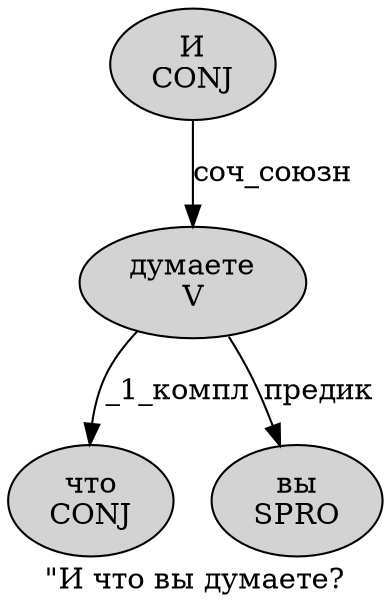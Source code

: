 digraph SENTENCE_966 {
	graph [label="\"И что вы думаете?"]
	node [style=filled]
		1 [label="И
CONJ" color="" fillcolor=lightgray penwidth=1 shape=ellipse]
		2 [label="что
CONJ" color="" fillcolor=lightgray penwidth=1 shape=ellipse]
		3 [label="вы
SPRO" color="" fillcolor=lightgray penwidth=1 shape=ellipse]
		4 [label="думаете
V" color="" fillcolor=lightgray penwidth=1 shape=ellipse]
			4 -> 2 [label="_1_компл"]
			4 -> 3 [label="предик"]
			1 -> 4 [label="соч_союзн"]
}